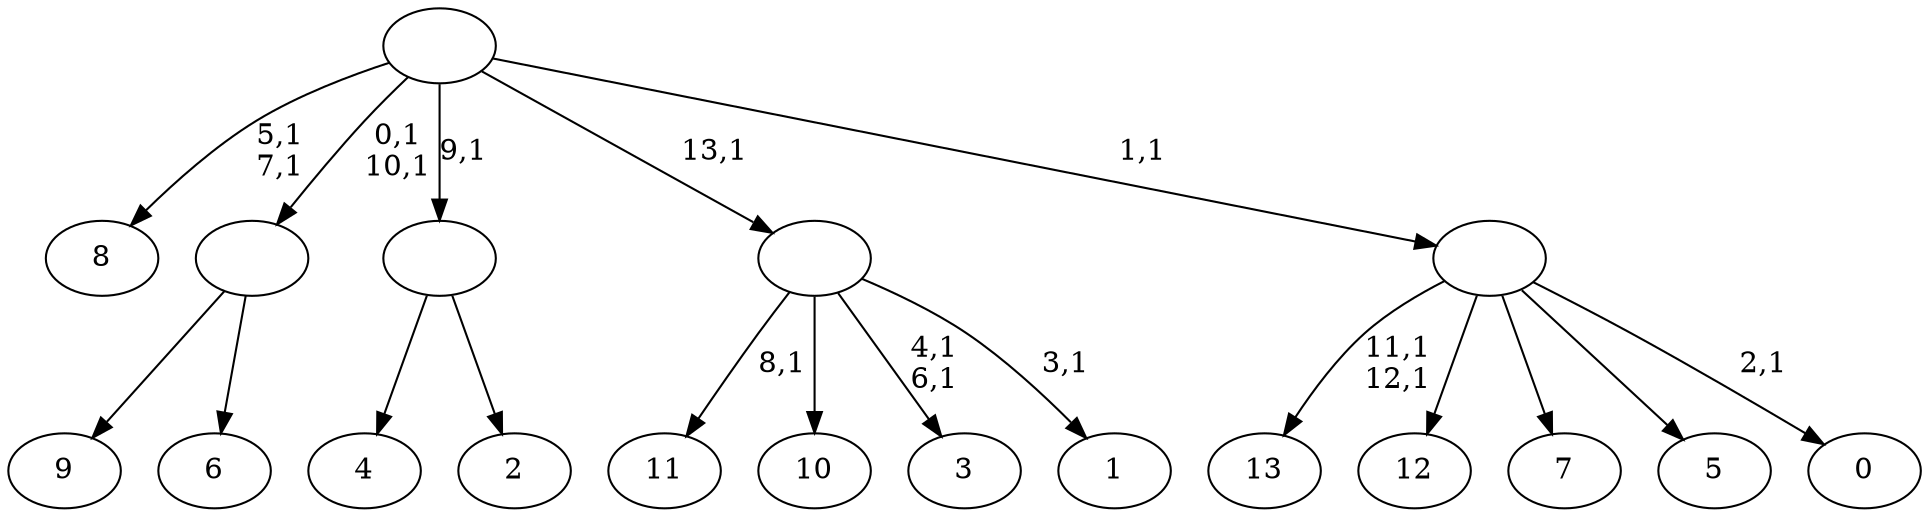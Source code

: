 digraph T {
	28 [label="13"]
	25 [label="12"]
	24 [label="11"]
	22 [label="10"]
	21 [label="9"]
	20 [label="8"]
	17 [label="7"]
	16 [label="6"]
	15 [label=""]
	13 [label="5"]
	12 [label="4"]
	11 [label="3"]
	8 [label="2"]
	7 [label=""]
	6 [label="1"]
	4 [label=""]
	3 [label="0"]
	1 [label=""]
	0 [label=""]
	15 -> 21 [label=""]
	15 -> 16 [label=""]
	7 -> 12 [label=""]
	7 -> 8 [label=""]
	4 -> 6 [label="3,1"]
	4 -> 11 [label="4,1\n6,1"]
	4 -> 24 [label="8,1"]
	4 -> 22 [label=""]
	1 -> 3 [label="2,1"]
	1 -> 28 [label="11,1\n12,1"]
	1 -> 25 [label=""]
	1 -> 17 [label=""]
	1 -> 13 [label=""]
	0 -> 15 [label="0,1\n10,1"]
	0 -> 20 [label="5,1\n7,1"]
	0 -> 7 [label="9,1"]
	0 -> 4 [label="13,1"]
	0 -> 1 [label="1,1"]
}
